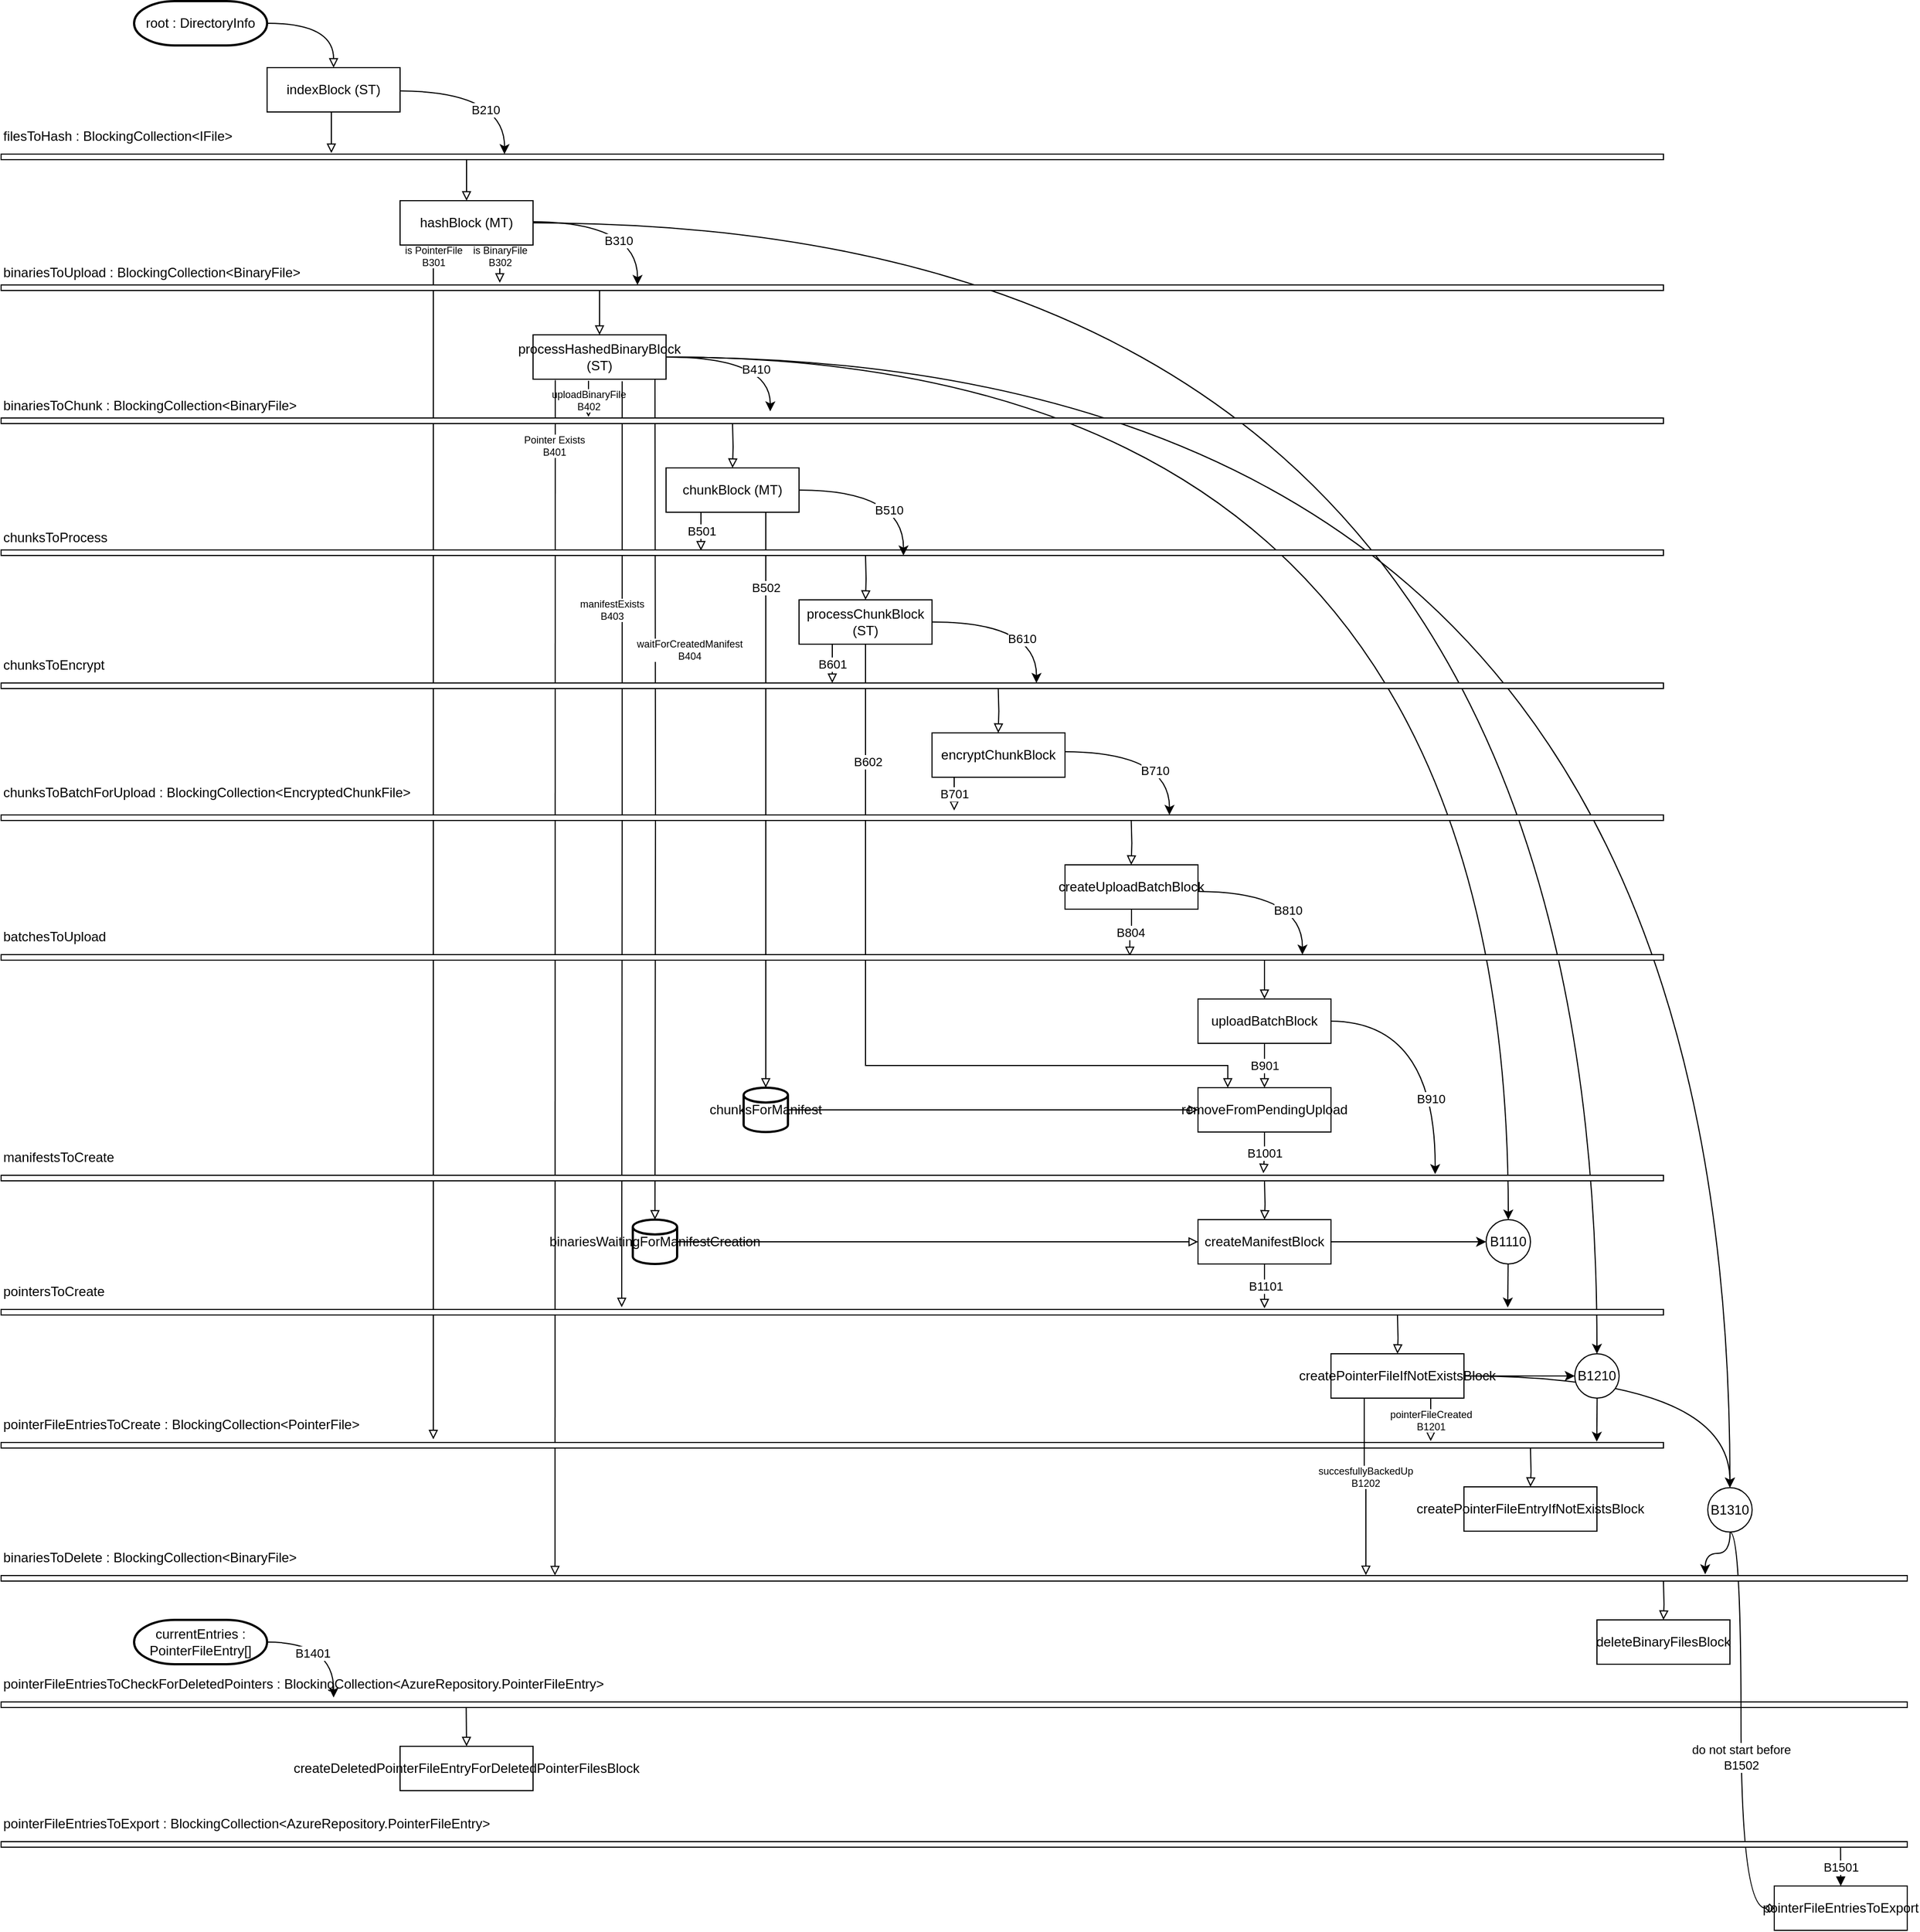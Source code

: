 <mxfile version="14.8.2" type="github" pages="2">
  <diagram id="ynTLqjROGl6LlpKR909r" name="Archive">
    <mxGraphModel dx="1649" dy="1227" grid="1" gridSize="10" guides="1" tooltips="1" connect="1" arrows="1" fold="1" page="1" pageScale="1" pageWidth="827" pageHeight="1169" math="0" shadow="0">
      <root>
        <mxCell id="0" />
        <mxCell id="1" parent="0" />
        <mxCell id="Tzmc1nk9ro6dUsJLs7gR-5" style="edgeStyle=orthogonalEdgeStyle;curved=1;rounded=0;orthogonalLoop=1;jettySize=auto;html=1;endArrow=classic;endFill=1;exitX=0.984;exitY=0.501;exitDx=0;exitDy=0;exitPerimeter=0;" parent="1" source="xrqHWBid432hgyyBCv2M-30" target="Tzmc1nk9ro6dUsJLs7gR-6" edge="1">
          <mxGeometry relative="1" as="geometry">
            <mxPoint x="1560" y="1500.72" as="sourcePoint" />
          </mxGeometry>
        </mxCell>
        <mxCell id="xrqHWBid432hgyyBCv2M-33" style="edgeStyle=orthogonalEdgeStyle;curved=1;rounded=0;orthogonalLoop=1;jettySize=auto;html=1;endArrow=classic;endFill=1;exitX=1;exitY=0.5;exitDx=0;exitDy=0;entryX=0.5;entryY=0;entryDx=0;entryDy=0;" parent="1" source="j0uAW_TOX1rogn1TUl9k-17" target="xrqHWBid432hgyyBCv2M-32" edge="1">
          <mxGeometry relative="1" as="geometry">
            <mxPoint x="730" y="471" as="sourcePoint" />
            <mxPoint x="1560" y="1280" as="targetPoint" />
          </mxGeometry>
        </mxCell>
        <mxCell id="j0uAW_TOX1rogn1TUl9k-6" value="filesToHash : BlockingCollection&amp;lt;IFile&amp;gt;" style="text;whiteSpace=wrap;html=1;" parent="1" vertex="1">
          <mxGeometry x="120" y="248" width="240" height="30" as="geometry" />
        </mxCell>
        <mxCell id="j0uAW_TOX1rogn1TUl9k-14" style="edgeStyle=orthogonalEdgeStyle;rounded=0;orthogonalLoop=1;jettySize=auto;html=1;exitX=0.5;exitY=1;exitDx=0;exitDy=0;endArrow=block;endFill=0;" parent="1" source="j0uAW_TOX1rogn1TUl9k-7" edge="1">
          <mxGeometry relative="1" as="geometry">
            <mxPoint x="418" y="277" as="targetPoint" />
            <mxPoint x="450" y="260" as="sourcePoint" />
          </mxGeometry>
        </mxCell>
        <mxCell id="j0uAW_TOX1rogn1TUl9k-7" value="indexBlock (ST)" style="rounded=0;whiteSpace=wrap;html=1;" parent="1" vertex="1">
          <mxGeometry x="360" y="200" width="120" height="40" as="geometry" />
        </mxCell>
        <mxCell id="j0uAW_TOX1rogn1TUl9k-11" value="" style="edgeStyle=orthogonalEdgeStyle;rounded=0;orthogonalLoop=1;jettySize=auto;html=1;endArrow=block;endFill=0;curved=1;exitX=1;exitY=0.5;exitDx=0;exitDy=0;exitPerimeter=0;" parent="1" source="xrqHWBid432hgyyBCv2M-26" target="j0uAW_TOX1rogn1TUl9k-7" edge="1">
          <mxGeometry relative="1" as="geometry">
            <mxPoint x="430" y="140" as="sourcePoint" />
          </mxGeometry>
        </mxCell>
        <mxCell id="j0uAW_TOX1rogn1TUl9k-13" value="pointerFileEntriesToCreate : BlockingCollection&amp;lt;PointerFile&amp;gt;" style="text;whiteSpace=wrap;html=1;" parent="1" vertex="1">
          <mxGeometry x="120" y="1410" width="330" height="30" as="geometry" />
        </mxCell>
        <mxCell id="j0uAW_TOX1rogn1TUl9k-16" value="binariesToUpload : BlockingCollection&amp;lt;BinaryFile&amp;gt;" style="text;whiteSpace=wrap;html=1;" parent="1" vertex="1">
          <mxGeometry x="120" y="371" width="330" height="30" as="geometry" />
        </mxCell>
        <mxCell id="72bqqWS9BI2ylJYkVRHG-1" value="is PointerFile&lt;br&gt;B301" style="edgeStyle=orthogonalEdgeStyle;rounded=0;orthogonalLoop=1;jettySize=auto;html=1;exitX=0.25;exitY=1;exitDx=0;exitDy=0;endArrow=block;endFill=0;snapToPoint=0;entryX=0.26;entryY=-0.579;entryDx=0;entryDy=0;entryPerimeter=0;fontSize=9;" parent="1" source="j0uAW_TOX1rogn1TUl9k-17" target="72bqqWS9BI2ylJYkVRHG-49" edge="1">
          <mxGeometry x="-0.981" relative="1" as="geometry">
            <mxPoint x="510" y="1430" as="targetPoint" />
            <mxPoint as="offset" />
          </mxGeometry>
        </mxCell>
        <mxCell id="72bqqWS9BI2ylJYkVRHG-2" value="is BinaryFile&lt;br&gt;B302" style="edgeStyle=orthogonalEdgeStyle;rounded=0;orthogonalLoop=1;jettySize=auto;html=1;exitX=0.75;exitY=1;exitDx=0;exitDy=0;endArrow=block;endFill=0;fontSize=9;" parent="1" source="j0uAW_TOX1rogn1TUl9k-17" edge="1">
          <mxGeometry x="-0.412" relative="1" as="geometry">
            <mxPoint x="570" y="394" as="targetPoint" />
            <Array as="points">
              <mxPoint x="570" y="380" />
              <mxPoint x="570" y="380" />
            </Array>
            <mxPoint as="offset" />
          </mxGeometry>
        </mxCell>
        <mxCell id="xrqHWBid432hgyyBCv2M-14" style="edgeStyle=orthogonalEdgeStyle;curved=1;rounded=0;orthogonalLoop=1;jettySize=auto;html=1;entryX=0.5;entryY=0;entryDx=0;entryDy=0;endArrow=classic;endFill=1;exitX=1;exitY=0.5;exitDx=0;exitDy=0;" parent="1" source="72bqqWS9BI2ylJYkVRHG-17" target="xrqHWBid432hgyyBCv2M-11" edge="1">
          <mxGeometry relative="1" as="geometry" />
        </mxCell>
        <mxCell id="j0uAW_TOX1rogn1TUl9k-17" value="hashBlock (MT)" style="rounded=0;whiteSpace=wrap;html=1;" parent="1" vertex="1">
          <mxGeometry x="480" y="320" width="120" height="40" as="geometry" />
        </mxCell>
        <mxCell id="j0uAW_TOX1rogn1TUl9k-19" style="edgeStyle=orthogonalEdgeStyle;rounded=0;orthogonalLoop=1;jettySize=auto;html=1;entryX=0.5;entryY=0;entryDx=0;entryDy=0;exitX=0.28;exitY=0.311;exitDx=0;exitDy=0;exitPerimeter=0;endArrow=block;endFill=0;" parent="1" source="72bqqWS9BI2ylJYkVRHG-50" target="j0uAW_TOX1rogn1TUl9k-17" edge="1">
          <mxGeometry relative="1" as="geometry">
            <mxPoint x="430" y="290" as="targetPoint" />
            <mxPoint x="540" y="280" as="sourcePoint" />
          </mxGeometry>
        </mxCell>
        <mxCell id="72bqqWS9BI2ylJYkVRHG-10" value="binariesToChunk : BlockingCollection&amp;lt;BinaryFile&amp;gt;" style="text;whiteSpace=wrap;html=1;" parent="1" vertex="1">
          <mxGeometry x="120" y="491" width="330" height="30" as="geometry" />
        </mxCell>
        <mxCell id="72bqqWS9BI2ylJYkVRHG-14" value="pointersToCreate" style="text;whiteSpace=wrap;html=1;" parent="1" vertex="1">
          <mxGeometry x="120" y="1290" width="330" height="30" as="geometry" />
        </mxCell>
        <mxCell id="72bqqWS9BI2ylJYkVRHG-19" value="uploadBinaryFile&lt;br style=&quot;font-size: 9px&quot;&gt;B402" style="edgeStyle=orthogonalEdgeStyle;rounded=0;orthogonalLoop=1;jettySize=auto;html=1;endArrow=block;endFill=0;fontSize=9;exitX=0.417;exitY=1.035;exitDx=0;exitDy=0;exitPerimeter=0;" parent="1" source="72bqqWS9BI2ylJYkVRHG-17" edge="1">
          <mxGeometry x="0.08" relative="1" as="geometry">
            <mxPoint x="650" y="515" as="targetPoint" />
            <Array as="points">
              <mxPoint x="650" y="500" />
              <mxPoint x="650" y="500" />
            </Array>
            <mxPoint as="offset" />
          </mxGeometry>
        </mxCell>
        <mxCell id="72bqqWS9BI2ylJYkVRHG-20" style="edgeStyle=orthogonalEdgeStyle;rounded=0;orthogonalLoop=1;jettySize=auto;html=1;endArrow=block;endFill=0;entryX=0.5;entryY=0;entryDx=0;entryDy=0;entryPerimeter=0;" parent="1" target="JRJS1QhtElUK8SZ4vMXs-42" edge="1">
          <mxGeometry relative="1" as="geometry">
            <mxPoint x="659" y="999" as="targetPoint" />
            <mxPoint x="710" y="481" as="sourcePoint" />
          </mxGeometry>
        </mxCell>
        <mxCell id="xrqHWBid432hgyyBCv2M-50" style="rounded=0;orthogonalLoop=1;jettySize=auto;html=1;fontSize=9;endArrow=block;endFill=0;exitX=0.167;exitY=1.021;exitDx=0;exitDy=0;exitPerimeter=0;entryX=0.833;entryY=0.997;entryDx=0;entryDy=0;entryPerimeter=0;" parent="1" source="72bqqWS9BI2ylJYkVRHG-17" target="A28OaCKXXTk701PYd4Ue-10" edge="1">
          <mxGeometry relative="1" as="geometry">
            <mxPoint x="570" y="500" as="sourcePoint" />
            <mxPoint x="620.008" y="561" as="targetPoint" />
          </mxGeometry>
        </mxCell>
        <mxCell id="xrqHWBid432hgyyBCv2M-51" value="Pointer Exists&lt;br&gt;B401" style="edgeLabel;html=1;align=center;verticalAlign=middle;resizable=0;points=[];fontSize=9;" parent="xrqHWBid432hgyyBCv2M-50" vertex="1" connectable="0">
          <mxGeometry x="0.359" y="-1" relative="1" as="geometry">
            <mxPoint y="-674" as="offset" />
          </mxGeometry>
        </mxCell>
        <mxCell id="Tzmc1nk9ro6dUsJLs7gR-8" style="edgeStyle=orthogonalEdgeStyle;rounded=0;orthogonalLoop=1;jettySize=auto;html=1;curved=1;" parent="1" source="72bqqWS9BI2ylJYkVRHG-17" target="Tzmc1nk9ro6dUsJLs7gR-6" edge="1">
          <mxGeometry relative="1" as="geometry" />
        </mxCell>
        <mxCell id="72bqqWS9BI2ylJYkVRHG-17" value="processHashedBinaryBlock (ST)" style="rounded=0;whiteSpace=wrap;html=1;" parent="1" vertex="1">
          <mxGeometry x="600" y="441" width="120" height="40" as="geometry" />
        </mxCell>
        <mxCell id="72bqqWS9BI2ylJYkVRHG-18" style="edgeStyle=orthogonalEdgeStyle;rounded=0;orthogonalLoop=1;jettySize=auto;html=1;entryX=0.5;entryY=0;entryDx=0;entryDy=0;exitX=0.596;exitY=0.64;exitDx=0;exitDy=0;exitPerimeter=0;endArrow=block;endFill=0;" parent="1" source="72bqqWS9BI2ylJYkVRHG-45" target="72bqqWS9BI2ylJYkVRHG-17" edge="1">
          <mxGeometry relative="1" as="geometry">
            <mxPoint x="550" y="411" as="targetPoint" />
            <mxPoint x="660" y="401" as="sourcePoint" />
            <Array as="points">
              <mxPoint x="660" y="399" />
            </Array>
          </mxGeometry>
        </mxCell>
        <mxCell id="72bqqWS9BI2ylJYkVRHG-21" style="edgeStyle=orthogonalEdgeStyle;rounded=0;orthogonalLoop=1;jettySize=auto;html=1;endArrow=block;endFill=0;exitX=0.67;exitY=1.046;exitDx=0;exitDy=0;exitPerimeter=0;" parent="1" source="72bqqWS9BI2ylJYkVRHG-17" edge="1">
          <mxGeometry relative="1" as="geometry">
            <mxPoint x="680" y="1318" as="targetPoint" />
            <mxPoint x="590" y="590" as="sourcePoint" />
          </mxGeometry>
        </mxCell>
        <mxCell id="72bqqWS9BI2ylJYkVRHG-23" value="waitForCreatedManifest&lt;br style=&quot;font-size: 9px&quot;&gt;B404" style="edgeLabel;html=1;align=center;verticalAlign=middle;resizable=0;points=[];fontSize=9;" parent="72bqqWS9BI2ylJYkVRHG-21" vertex="1" connectable="0">
          <mxGeometry x="-0.162" y="1" relative="1" as="geometry">
            <mxPoint x="59" y="-108" as="offset" />
          </mxGeometry>
        </mxCell>
        <mxCell id="xrqHWBid432hgyyBCv2M-27" value="manifestExists&lt;br style=&quot;font-size: 9px;&quot;&gt;B403" style="edgeLabel;html=1;align=center;verticalAlign=middle;resizable=0;points=[];fontSize=9;" parent="72bqqWS9BI2ylJYkVRHG-21" vertex="1" connectable="0">
          <mxGeometry x="-0.774" y="-3" relative="1" as="geometry">
            <mxPoint x="-7" y="111" as="offset" />
          </mxGeometry>
        </mxCell>
        <mxCell id="72bqqWS9BI2ylJYkVRHG-33" value="B501" style="edgeStyle=orthogonalEdgeStyle;rounded=0;orthogonalLoop=1;jettySize=auto;html=1;endArrow=block;endFill=0;exitX=0.25;exitY=1;exitDx=0;exitDy=0;entryX=0.421;entryY=0.1;entryDx=0;entryDy=0;entryPerimeter=0;" parent="1" source="72bqqWS9BI2ylJYkVRHG-25" target="72bqqWS9BI2ylJYkVRHG-43" edge="1">
          <mxGeometry relative="1" as="geometry">
            <mxPoint x="750" y="640" as="targetPoint" />
            <mxPoint x="750" y="610" as="sourcePoint" />
          </mxGeometry>
        </mxCell>
        <mxCell id="72bqqWS9BI2ylJYkVRHG-25" value="chunkBlock (MT)" style="rounded=0;whiteSpace=wrap;html=1;" parent="1" vertex="1">
          <mxGeometry x="720" y="561" width="120" height="40" as="geometry" />
        </mxCell>
        <mxCell id="72bqqWS9BI2ylJYkVRHG-26" style="edgeStyle=orthogonalEdgeStyle;rounded=0;orthogonalLoop=1;jettySize=auto;html=1;entryX=0.5;entryY=0;entryDx=0;entryDy=0;endArrow=block;endFill=0;" parent="1" target="72bqqWS9BI2ylJYkVRHG-25" edge="1">
          <mxGeometry relative="1" as="geometry">
            <mxPoint x="670" y="531" as="targetPoint" />
            <mxPoint x="780" y="521" as="sourcePoint" />
          </mxGeometry>
        </mxCell>
        <mxCell id="72bqqWS9BI2ylJYkVRHG-32" value="chunksToProcess" style="text;whiteSpace=wrap;html=1;" parent="1" vertex="1">
          <mxGeometry x="120" y="610" width="330" height="30" as="geometry" />
        </mxCell>
        <mxCell id="72bqqWS9BI2ylJYkVRHG-68" style="edgeStyle=orthogonalEdgeStyle;rounded=0;orthogonalLoop=1;jettySize=auto;html=1;entryX=0.224;entryY=0;entryDx=0;entryDy=0;endArrow=block;endFill=0;entryPerimeter=0;exitX=0.5;exitY=1;exitDx=0;exitDy=0;" parent="1" source="72bqqWS9BI2ylJYkVRHG-35" target="72bqqWS9BI2ylJYkVRHG-64" edge="1">
          <mxGeometry relative="1" as="geometry">
            <Array as="points">
              <mxPoint x="900" y="1100" />
              <mxPoint x="1227" y="1100" />
            </Array>
          </mxGeometry>
        </mxCell>
        <mxCell id="72bqqWS9BI2ylJYkVRHG-69" value="B602" style="edgeLabel;html=1;align=center;verticalAlign=middle;resizable=0;points=[];" parent="72bqqWS9BI2ylJYkVRHG-68" vertex="1" connectable="0">
          <mxGeometry x="-0.71" y="2" relative="1" as="geometry">
            <mxPoint as="offset" />
          </mxGeometry>
        </mxCell>
        <mxCell id="72bqqWS9BI2ylJYkVRHG-35" value="processChunkBlock (ST)" style="rounded=0;whiteSpace=wrap;html=1;" parent="1" vertex="1">
          <mxGeometry x="840" y="680" width="120" height="40" as="geometry" />
        </mxCell>
        <mxCell id="72bqqWS9BI2ylJYkVRHG-36" style="edgeStyle=orthogonalEdgeStyle;rounded=0;orthogonalLoop=1;jettySize=auto;html=1;entryX=0.5;entryY=0;entryDx=0;entryDy=0;endArrow=block;endFill=0;" parent="1" target="72bqqWS9BI2ylJYkVRHG-35" edge="1">
          <mxGeometry relative="1" as="geometry">
            <mxPoint x="790" y="650" as="targetPoint" />
            <mxPoint x="900" y="640" as="sourcePoint" />
          </mxGeometry>
        </mxCell>
        <mxCell id="72bqqWS9BI2ylJYkVRHG-39" style="edgeStyle=orthogonalEdgeStyle;rounded=0;orthogonalLoop=1;jettySize=auto;html=1;endArrow=block;endFill=0;entryX=0.5;entryY=0;entryDx=0;entryDy=0;entryPerimeter=0;exitX=0.75;exitY=1;exitDx=0;exitDy=0;" parent="1" source="72bqqWS9BI2ylJYkVRHG-25" target="JRJS1QhtElUK8SZ4vMXs-39" edge="1">
          <mxGeometry relative="1" as="geometry">
            <mxPoint x="798" y="1335" as="targetPoint" />
            <mxPoint x="750" y="710" as="sourcePoint" />
          </mxGeometry>
        </mxCell>
        <mxCell id="72bqqWS9BI2ylJYkVRHG-55" value="B502" style="edgeLabel;html=1;align=center;verticalAlign=middle;resizable=0;points=[];" parent="72bqqWS9BI2ylJYkVRHG-39" vertex="1" connectable="0">
          <mxGeometry x="-0.739" relative="1" as="geometry">
            <mxPoint as="offset" />
          </mxGeometry>
        </mxCell>
        <mxCell id="72bqqWS9BI2ylJYkVRHG-41" value="" style="rounded=0;whiteSpace=wrap;html=1;align=center;" parent="1" vertex="1">
          <mxGeometry x="120" y="1320" width="1500" height="5" as="geometry" />
        </mxCell>
        <mxCell id="72bqqWS9BI2ylJYkVRHG-43" value="" style="rounded=0;whiteSpace=wrap;html=1;align=center;" parent="1" vertex="1">
          <mxGeometry x="120" y="635" width="1500" height="5" as="geometry" />
        </mxCell>
        <mxCell id="72bqqWS9BI2ylJYkVRHG-44" value="" style="rounded=0;whiteSpace=wrap;html=1;align=center;" parent="1" vertex="1">
          <mxGeometry x="120" y="516" width="1500" height="5" as="geometry" />
        </mxCell>
        <mxCell id="72bqqWS9BI2ylJYkVRHG-45" value="" style="rounded=0;whiteSpace=wrap;html=1;align=center;" parent="1" vertex="1">
          <mxGeometry x="120" y="396" width="1500" height="5" as="geometry" />
        </mxCell>
        <mxCell id="72bqqWS9BI2ylJYkVRHG-49" value="" style="rounded=0;whiteSpace=wrap;html=1;align=center;" parent="1" vertex="1">
          <mxGeometry x="120" y="1440" width="1500" height="5" as="geometry" />
        </mxCell>
        <mxCell id="72bqqWS9BI2ylJYkVRHG-50" value="" style="rounded=0;whiteSpace=wrap;html=1;align=center;" parent="1" vertex="1">
          <mxGeometry x="120" y="278" width="1500" height="5" as="geometry" />
        </mxCell>
        <mxCell id="72bqqWS9BI2ylJYkVRHG-51" value="chunksToEncrypt" style="text;whiteSpace=wrap;html=1;" parent="1" vertex="1">
          <mxGeometry x="120" y="725" width="330" height="30" as="geometry" />
        </mxCell>
        <mxCell id="72bqqWS9BI2ylJYkVRHG-52" value="" style="rounded=0;whiteSpace=wrap;html=1;align=center;" parent="1" vertex="1">
          <mxGeometry x="120" y="755" width="1500" height="5" as="geometry" />
        </mxCell>
        <mxCell id="72bqqWS9BI2ylJYkVRHG-53" value="chunksToBatchForUpload : BlockingCollection&amp;lt;EncryptedChunkFile&amp;gt;" style="text;whiteSpace=wrap;html=1;" parent="1" vertex="1">
          <mxGeometry x="120" y="840" width="410" height="30" as="geometry" />
        </mxCell>
        <mxCell id="72bqqWS9BI2ylJYkVRHG-54" value="" style="rounded=0;whiteSpace=wrap;html=1;align=center;" parent="1" vertex="1">
          <mxGeometry x="120" y="874" width="1500" height="5" as="geometry" />
        </mxCell>
        <mxCell id="72bqqWS9BI2ylJYkVRHG-56" value="B601" style="edgeStyle=orthogonalEdgeStyle;rounded=0;orthogonalLoop=1;jettySize=auto;html=1;entryX=0.5;entryY=0;entryDx=0;entryDy=0;exitX=0.25;exitY=1;exitDx=0;exitDy=0;endArrow=block;endFill=0;" parent="1" source="72bqqWS9BI2ylJYkVRHG-35" target="72bqqWS9BI2ylJYkVRHG-52" edge="1">
          <mxGeometry relative="1" as="geometry">
            <mxPoint x="910" y="690" as="targetPoint" />
            <mxPoint x="860" y="740" as="sourcePoint" />
          </mxGeometry>
        </mxCell>
        <mxCell id="72bqqWS9BI2ylJYkVRHG-57" value="encryptChunkBlock" style="rounded=0;whiteSpace=wrap;html=1;" parent="1" vertex="1">
          <mxGeometry x="960" y="800" width="120" height="40" as="geometry" />
        </mxCell>
        <mxCell id="72bqqWS9BI2ylJYkVRHG-58" style="edgeStyle=orthogonalEdgeStyle;rounded=0;orthogonalLoop=1;jettySize=auto;html=1;entryX=0.5;entryY=0;entryDx=0;entryDy=0;endArrow=block;endFill=0;" parent="1" edge="1">
          <mxGeometry relative="1" as="geometry">
            <mxPoint x="1019.76" y="800" as="targetPoint" />
            <mxPoint x="1019.76" y="760" as="sourcePoint" />
          </mxGeometry>
        </mxCell>
        <mxCell id="72bqqWS9BI2ylJYkVRHG-59" value="B701" style="edgeStyle=orthogonalEdgeStyle;rounded=0;orthogonalLoop=1;jettySize=auto;html=1;endArrow=block;endFill=0;" parent="1" edge="1">
          <mxGeometry relative="1" as="geometry">
            <mxPoint x="980" y="870" as="targetPoint" />
            <mxPoint x="980" y="840" as="sourcePoint" />
          </mxGeometry>
        </mxCell>
        <mxCell id="JRJS1QhtElUK8SZ4vMXs-33" value="B804" style="edgeStyle=orthogonalEdgeStyle;rounded=0;orthogonalLoop=1;jettySize=auto;html=1;endArrow=block;endFill=0;entryX=0.679;entryY=0.262;entryDx=0;entryDy=0;entryPerimeter=0;" parent="1" source="72bqqWS9BI2ylJYkVRHG-61" target="JRJS1QhtElUK8SZ4vMXs-31" edge="1">
          <mxGeometry relative="1" as="geometry">
            <Array as="points">
              <mxPoint x="1140" y="980" />
              <mxPoint x="1139" y="980" />
            </Array>
          </mxGeometry>
        </mxCell>
        <mxCell id="72bqqWS9BI2ylJYkVRHG-61" value="createUploadBatchBlock" style="rounded=0;whiteSpace=wrap;html=1;" parent="1" vertex="1">
          <mxGeometry x="1080" y="919" width="120" height="40" as="geometry" />
        </mxCell>
        <mxCell id="72bqqWS9BI2ylJYkVRHG-62" style="edgeStyle=orthogonalEdgeStyle;rounded=0;orthogonalLoop=1;jettySize=auto;html=1;entryX=0.5;entryY=0;entryDx=0;entryDy=0;endArrow=block;endFill=0;" parent="1" edge="1">
          <mxGeometry relative="1" as="geometry">
            <mxPoint x="1139.76" y="919" as="targetPoint" />
            <mxPoint x="1139.76" y="879" as="sourcePoint" />
          </mxGeometry>
        </mxCell>
        <mxCell id="JRJS1QhtElUK8SZ4vMXs-41" value="B1001" style="edgeStyle=orthogonalEdgeStyle;rounded=0;orthogonalLoop=1;jettySize=auto;html=1;endArrow=block;endFill=0;entryX=0.746;entryY=-0.367;entryDx=0;entryDy=0;entryPerimeter=0;" parent="1" source="72bqqWS9BI2ylJYkVRHG-64" edge="1">
          <mxGeometry relative="1" as="geometry">
            <mxPoint x="1259" y="1197.165" as="targetPoint" />
          </mxGeometry>
        </mxCell>
        <mxCell id="72bqqWS9BI2ylJYkVRHG-64" value="removeFromPendingUpload" style="rounded=0;whiteSpace=wrap;html=1;" parent="1" vertex="1">
          <mxGeometry x="1200" y="1120" width="120" height="40" as="geometry" />
        </mxCell>
        <mxCell id="JRJS1QhtElUK8SZ4vMXs-3" value="manifestsToCreate" style="text;whiteSpace=wrap;html=1;" parent="1" vertex="1">
          <mxGeometry x="120" y="1169" width="330" height="30" as="geometry" />
        </mxCell>
        <mxCell id="JRJS1QhtElUK8SZ4vMXs-4" value="" style="rounded=0;whiteSpace=wrap;html=1;align=center;" parent="1" vertex="1">
          <mxGeometry x="120" y="1199" width="1500" height="5" as="geometry" />
        </mxCell>
        <mxCell id="JRJS1QhtElUK8SZ4vMXs-14" style="edgeStyle=orthogonalEdgeStyle;curved=1;rounded=0;orthogonalLoop=1;jettySize=auto;html=1;endArrow=classic;endFill=1;exitX=1;exitY=0.5;exitDx=0;exitDy=0;" parent="1" source="72bqqWS9BI2ylJYkVRHG-17" edge="1">
          <mxGeometry relative="1" as="geometry">
            <mxPoint x="720" y="464" as="sourcePoint" />
            <mxPoint x="814" y="510" as="targetPoint" />
          </mxGeometry>
        </mxCell>
        <mxCell id="JRJS1QhtElUK8SZ4vMXs-17" value="B410" style="edgeLabel;html=1;align=center;verticalAlign=middle;resizable=0;points=[];" parent="JRJS1QhtElUK8SZ4vMXs-14" vertex="1" connectable="0">
          <mxGeometry x="0.497" y="-16" relative="1" as="geometry">
            <mxPoint x="2" y="-2" as="offset" />
          </mxGeometry>
        </mxCell>
        <mxCell id="JRJS1QhtElUK8SZ4vMXs-26" value="B510" style="edgeStyle=orthogonalEdgeStyle;curved=1;rounded=0;orthogonalLoop=1;jettySize=auto;html=1;entryX=0.631;entryY=0.2;entryDx=0;entryDy=0;entryPerimeter=0;endArrow=classic;endFill=1;exitX=1;exitY=0.5;exitDx=0;exitDy=0;" parent="1" source="72bqqWS9BI2ylJYkVRHG-25" edge="1">
          <mxGeometry x="0.471" y="-14" relative="1" as="geometry">
            <mxPoint x="840" y="583" as="sourcePoint" />
            <mxPoint x="934.21" y="640" as="targetPoint" />
            <mxPoint as="offset" />
          </mxGeometry>
        </mxCell>
        <mxCell id="JRJS1QhtElUK8SZ4vMXs-28" value="B610" style="edgeStyle=orthogonalEdgeStyle;curved=1;rounded=0;orthogonalLoop=1;jettySize=auto;html=1;entryX=0.631;entryY=0.2;entryDx=0;entryDy=0;entryPerimeter=0;endArrow=classic;endFill=1;exitX=1;exitY=0.5;exitDx=0;exitDy=0;" parent="1" source="72bqqWS9BI2ylJYkVRHG-35" edge="1">
          <mxGeometry x="0.471" y="-14" relative="1" as="geometry">
            <mxPoint x="960" y="698" as="sourcePoint" />
            <mxPoint x="1054.21" y="755" as="targetPoint" />
            <mxPoint as="offset" />
          </mxGeometry>
        </mxCell>
        <mxCell id="JRJS1QhtElUK8SZ4vMXs-29" value="B710" style="edgeStyle=orthogonalEdgeStyle;curved=1;rounded=0;orthogonalLoop=1;jettySize=auto;html=1;entryX=0.631;entryY=0.2;entryDx=0;entryDy=0;entryPerimeter=0;endArrow=classic;endFill=1;exitX=1;exitY=0.5;exitDx=0;exitDy=0;" parent="1" edge="1">
          <mxGeometry x="0.471" y="-14" relative="1" as="geometry">
            <mxPoint x="1080" y="817" as="sourcePoint" />
            <mxPoint x="1174.21" y="874" as="targetPoint" />
            <mxPoint as="offset" />
          </mxGeometry>
        </mxCell>
        <mxCell id="JRJS1QhtElUK8SZ4vMXs-30" value="batchesToUpload" style="text;whiteSpace=wrap;html=1;" parent="1" vertex="1">
          <mxGeometry x="120" y="970" width="330" height="30" as="geometry" />
        </mxCell>
        <mxCell id="JRJS1QhtElUK8SZ4vMXs-31" value="" style="rounded=0;whiteSpace=wrap;html=1;align=center;" parent="1" vertex="1">
          <mxGeometry x="120" y="1000" width="1500" height="5" as="geometry" />
        </mxCell>
        <mxCell id="JRJS1QhtElUK8SZ4vMXs-34" value="B810" style="edgeStyle=orthogonalEdgeStyle;curved=1;rounded=0;orthogonalLoop=1;jettySize=auto;html=1;entryX=0.631;entryY=0.2;entryDx=0;entryDy=0;entryPerimeter=0;endArrow=classic;endFill=1;exitX=1;exitY=0.5;exitDx=0;exitDy=0;" parent="1" edge="1">
          <mxGeometry x="0.471" y="-14" relative="1" as="geometry">
            <mxPoint x="1200.0" y="943" as="sourcePoint" />
            <mxPoint x="1294.21" y="1000" as="targetPoint" />
            <mxPoint as="offset" />
          </mxGeometry>
        </mxCell>
        <mxCell id="JRJS1QhtElUK8SZ4vMXs-35" style="edgeStyle=orthogonalEdgeStyle;rounded=0;orthogonalLoop=1;jettySize=auto;html=1;endArrow=block;endFill=0;exitX=0.76;exitY=1.007;exitDx=0;exitDy=0;exitPerimeter=0;" parent="1" source="JRJS1QhtElUK8SZ4vMXs-31" target="JRJS1QhtElUK8SZ4vMXs-36" edge="1">
          <mxGeometry relative="1" as="geometry">
            <mxPoint x="1240.0" y="1045" as="targetPoint" />
            <mxPoint x="1240.0" y="1005" as="sourcePoint" />
          </mxGeometry>
        </mxCell>
        <mxCell id="JRJS1QhtElUK8SZ4vMXs-38" value="B901" style="edgeStyle=orthogonalEdgeStyle;rounded=0;orthogonalLoop=1;jettySize=auto;html=1;endArrow=block;endFill=0;" parent="1" source="JRJS1QhtElUK8SZ4vMXs-36" target="72bqqWS9BI2ylJYkVRHG-64" edge="1">
          <mxGeometry relative="1" as="geometry" />
        </mxCell>
        <mxCell id="JRJS1QhtElUK8SZ4vMXs-36" value="uploadBatchBlock" style="rounded=0;whiteSpace=wrap;html=1;" parent="1" vertex="1">
          <mxGeometry x="1200" y="1040" width="120" height="40" as="geometry" />
        </mxCell>
        <mxCell id="JRJS1QhtElUK8SZ4vMXs-40" style="edgeStyle=orthogonalEdgeStyle;rounded=0;orthogonalLoop=1;jettySize=auto;html=1;entryX=0;entryY=0.5;entryDx=0;entryDy=0;endArrow=block;endFill=0;" parent="1" source="JRJS1QhtElUK8SZ4vMXs-39" target="72bqqWS9BI2ylJYkVRHG-64" edge="1">
          <mxGeometry relative="1" as="geometry" />
        </mxCell>
        <mxCell id="JRJS1QhtElUK8SZ4vMXs-39" value="&lt;span style=&quot;text-align: left&quot;&gt;chunksForManifest&lt;/span&gt;" style="strokeWidth=2;html=1;shape=mxgraph.flowchart.database;whiteSpace=wrap;align=center;" parent="1" vertex="1">
          <mxGeometry x="790" y="1120" width="40" height="40" as="geometry" />
        </mxCell>
        <mxCell id="xrqHWBid432hgyyBCv2M-10" style="edgeStyle=orthogonalEdgeStyle;rounded=0;orthogonalLoop=1;jettySize=auto;html=1;entryX=0;entryY=0.5;entryDx=0;entryDy=0;endArrow=block;endFill=0;" parent="1" source="JRJS1QhtElUK8SZ4vMXs-42" target="xrqHWBid432hgyyBCv2M-9" edge="1">
          <mxGeometry relative="1" as="geometry" />
        </mxCell>
        <mxCell id="JRJS1QhtElUK8SZ4vMXs-42" value="binariesWaitingForManifestCreation" style="strokeWidth=2;html=1;shape=mxgraph.flowchart.database;whiteSpace=wrap;align=center;aspect=fixed;" parent="1" vertex="1">
          <mxGeometry x="690" y="1239" width="40" height="40" as="geometry" />
        </mxCell>
        <mxCell id="xrqHWBid432hgyyBCv2M-4" value="B910" style="edgeStyle=orthogonalEdgeStyle;rounded=0;orthogonalLoop=1;jettySize=auto;html=1;endArrow=classic;endFill=1;exitX=1;exitY=0.5;exitDx=0;exitDy=0;curved=1;" parent="1" edge="1">
          <mxGeometry x="0.414" y="-4" relative="1" as="geometry">
            <mxPoint x="1320" y="1060" as="sourcePoint" />
            <mxPoint x="1414" y="1198" as="targetPoint" />
            <mxPoint as="offset" />
          </mxGeometry>
        </mxCell>
        <mxCell id="xrqHWBid432hgyyBCv2M-13" style="edgeStyle=orthogonalEdgeStyle;curved=1;rounded=0;orthogonalLoop=1;jettySize=auto;html=1;endArrow=classic;endFill=1;exitX=1;exitY=0.5;exitDx=0;exitDy=0;" parent="1" source="xrqHWBid432hgyyBCv2M-9" target="xrqHWBid432hgyyBCv2M-11" edge="1">
          <mxGeometry relative="1" as="geometry" />
        </mxCell>
        <mxCell id="xrqHWBid432hgyyBCv2M-7" style="edgeStyle=orthogonalEdgeStyle;rounded=0;orthogonalLoop=1;jettySize=auto;html=1;endArrow=block;endFill=0;" parent="1" target="xrqHWBid432hgyyBCv2M-9" edge="1">
          <mxGeometry relative="1" as="geometry">
            <mxPoint x="1260.0" y="1244" as="targetPoint" />
            <mxPoint x="1260" y="1204" as="sourcePoint" />
          </mxGeometry>
        </mxCell>
        <mxCell id="xrqHWBid432hgyyBCv2M-8" value="B1101" style="edgeStyle=orthogonalEdgeStyle;rounded=0;orthogonalLoop=1;jettySize=auto;html=1;endArrow=block;endFill=0;" parent="1" source="xrqHWBid432hgyyBCv2M-9" edge="1">
          <mxGeometry relative="1" as="geometry">
            <mxPoint x="1260" y="1319" as="targetPoint" />
          </mxGeometry>
        </mxCell>
        <mxCell id="xrqHWBid432hgyyBCv2M-9" value="createManifestBlock" style="rounded=0;whiteSpace=wrap;html=1;" parent="1" vertex="1">
          <mxGeometry x="1200" y="1239" width="120" height="40" as="geometry" />
        </mxCell>
        <mxCell id="xrqHWBid432hgyyBCv2M-16" style="rounded=0;orthogonalLoop=1;jettySize=auto;html=1;entryX=0.893;entryY=-0.344;entryDx=0;entryDy=0;entryPerimeter=0;endArrow=classic;endFill=1;" parent="1" source="xrqHWBid432hgyyBCv2M-11" edge="1">
          <mxGeometry relative="1" as="geometry">
            <mxPoint x="1479.5" y="1318.28" as="targetPoint" />
          </mxGeometry>
        </mxCell>
        <mxCell id="xrqHWBid432hgyyBCv2M-11" value="B1110" style="ellipse;whiteSpace=wrap;html=1;aspect=fixed;comic=0;" parent="1" vertex="1">
          <mxGeometry x="1460" y="1239" width="40" height="40" as="geometry" />
        </mxCell>
        <mxCell id="xrqHWBid432hgyyBCv2M-22" style="edgeStyle=orthogonalEdgeStyle;curved=1;rounded=0;orthogonalLoop=1;jettySize=auto;html=1;entryX=0.631;entryY=0.2;entryDx=0;entryDy=0;entryPerimeter=0;endArrow=classic;endFill=1;exitX=1;exitY=0.5;exitDx=0;exitDy=0;" parent="1" edge="1">
          <mxGeometry relative="1" as="geometry">
            <mxPoint x="480" y="221" as="sourcePoint" />
            <mxPoint x="574.21" y="278" as="targetPoint" />
          </mxGeometry>
        </mxCell>
        <mxCell id="xrqHWBid432hgyyBCv2M-23" value="B210" style="edgeLabel;html=1;align=center;verticalAlign=middle;resizable=0;points=[];" parent="xrqHWBid432hgyyBCv2M-22" vertex="1" connectable="0">
          <mxGeometry x="0.018" y="-16" relative="1" as="geometry">
            <mxPoint as="offset" />
          </mxGeometry>
        </mxCell>
        <mxCell id="xrqHWBid432hgyyBCv2M-26" value="&lt;span&gt;root : DirectoryInfo&lt;/span&gt;" style="strokeWidth=2;html=1;shape=mxgraph.flowchart.terminator;whiteSpace=wrap;comic=0;" parent="1" vertex="1">
          <mxGeometry x="240" y="140" width="120" height="40" as="geometry" />
        </mxCell>
        <mxCell id="xrqHWBid432hgyyBCv2M-28" style="edgeStyle=orthogonalEdgeStyle;rounded=0;orthogonalLoop=1;jettySize=auto;html=1;endArrow=block;endFill=0;" parent="1" target="xrqHWBid432hgyyBCv2M-30" edge="1">
          <mxGeometry relative="1" as="geometry">
            <mxPoint x="1380.0" y="1365" as="targetPoint" />
            <mxPoint x="1380" y="1325" as="sourcePoint" />
          </mxGeometry>
        </mxCell>
        <mxCell id="xrqHWBid432hgyyBCv2M-29" value="pointerFileCreated&lt;br style=&quot;font-size: 9px;&quot;&gt;B1201" style="edgeStyle=orthogonalEdgeStyle;rounded=0;orthogonalLoop=1;jettySize=auto;html=1;endArrow=block;endFill=0;exitX=0.75;exitY=1;exitDx=0;exitDy=0;entryX=0.86;entryY=-0.256;entryDx=0;entryDy=0;entryPerimeter=0;fontSize=9;" parent="1" source="xrqHWBid432hgyyBCv2M-30" target="72bqqWS9BI2ylJYkVRHG-49" edge="1">
          <mxGeometry relative="1" as="geometry">
            <mxPoint x="1250" y="1420" as="targetPoint" />
          </mxGeometry>
        </mxCell>
        <mxCell id="A28OaCKXXTk701PYd4Ue-12" style="edgeStyle=orthogonalEdgeStyle;rounded=0;orthogonalLoop=1;jettySize=auto;html=1;entryX=0.716;entryY=-0.08;entryDx=0;entryDy=0;entryPerimeter=0;exitX=0.25;exitY=1;exitDx=0;exitDy=0;endArrow=block;endFill=0;" parent="1" source="xrqHWBid432hgyyBCv2M-30" target="A28OaCKXXTk701PYd4Ue-11" edge="1">
          <mxGeometry relative="1" as="geometry">
            <mxPoint x="1210" y="1510" as="targetPoint" />
            <mxPoint x="1260" y="1450" as="sourcePoint" />
          </mxGeometry>
        </mxCell>
        <mxCell id="A28OaCKXXTk701PYd4Ue-13" value="succesfullyBackedUp&lt;br style=&quot;font-size: 9px;&quot;&gt;B1202" style="edgeLabel;html=1;align=center;verticalAlign=middle;resizable=0;points=[];fontSize=9;" parent="A28OaCKXXTk701PYd4Ue-12" vertex="1" connectable="0">
          <mxGeometry x="0.133" y="-1" relative="1" as="geometry">
            <mxPoint y="-19" as="offset" />
          </mxGeometry>
        </mxCell>
        <mxCell id="xrqHWBid432hgyyBCv2M-30" value="createPointerFileIfNotExistsBlock" style="rounded=0;whiteSpace=wrap;html=1;" parent="1" vertex="1">
          <mxGeometry x="1320" y="1360" width="120" height="40" as="geometry" />
        </mxCell>
        <mxCell id="xrqHWBid432hgyyBCv2M-31" style="edgeStyle=orthogonalEdgeStyle;curved=1;rounded=0;orthogonalLoop=1;jettySize=auto;html=1;endArrow=classic;endFill=1;exitX=1;exitY=0.5;exitDx=0;exitDy=0;" parent="1" source="xrqHWBid432hgyyBCv2M-30" target="xrqHWBid432hgyyBCv2M-32" edge="1">
          <mxGeometry relative="1" as="geometry">
            <mxPoint x="1470" y="1430" as="sourcePoint" />
          </mxGeometry>
        </mxCell>
        <mxCell id="xrqHWBid432hgyyBCv2M-32" value="B1210" style="ellipse;whiteSpace=wrap;html=1;aspect=fixed;comic=0;" parent="1" vertex="1">
          <mxGeometry x="1540" y="1360" width="40" height="40" as="geometry" />
        </mxCell>
        <mxCell id="xrqHWBid432hgyyBCv2M-35" style="rounded=0;orthogonalLoop=1;jettySize=auto;html=1;entryX=0.893;entryY=-0.344;entryDx=0;entryDy=0;entryPerimeter=0;endArrow=classic;endFill=1;" parent="1" edge="1">
          <mxGeometry relative="1" as="geometry">
            <mxPoint x="1560.173" y="1399.999" as="sourcePoint" />
            <mxPoint x="1559.83" y="1439.28" as="targetPoint" />
          </mxGeometry>
        </mxCell>
        <mxCell id="xrqHWBid432hgyyBCv2M-36" value="pointerFileEntriesToCheckForDeletedPointers : BlockingCollection&amp;lt;AzureRepository.PointerFileEntry&amp;gt;" style="text;whiteSpace=wrap;html=1;" parent="1" vertex="1">
          <mxGeometry x="120" y="1644" width="600" height="30" as="geometry" />
        </mxCell>
        <mxCell id="xrqHWBid432hgyyBCv2M-37" value="" style="rounded=0;whiteSpace=wrap;html=1;align=center;" parent="1" vertex="1">
          <mxGeometry x="120" y="1674" width="1720" height="5" as="geometry" />
        </mxCell>
        <mxCell id="xrqHWBid432hgyyBCv2M-38" value="&lt;span&gt;currentEntries : PointerFileEntry[]&lt;/span&gt;" style="strokeWidth=2;html=1;shape=mxgraph.flowchart.terminator;whiteSpace=wrap;comic=0;" parent="1" vertex="1">
          <mxGeometry x="240" y="1600" width="120" height="40" as="geometry" />
        </mxCell>
        <mxCell id="xrqHWBid432hgyyBCv2M-39" value="createDeletedPointerFileEntryForDeletedPointerFilesBlock" style="rounded=0;whiteSpace=wrap;html=1;" parent="1" vertex="1">
          <mxGeometry x="480" y="1714" width="120" height="40" as="geometry" />
        </mxCell>
        <mxCell id="xrqHWBid432hgyyBCv2M-42" value="" style="edgeStyle=orthogonalEdgeStyle;rounded=0;orthogonalLoop=1;jettySize=auto;html=1;endArrow=classic;endFill=1;curved=1;" parent="1" source="xrqHWBid432hgyyBCv2M-38" edge="1">
          <mxGeometry relative="1" as="geometry">
            <mxPoint x="360" y="1614" as="sourcePoint" />
            <mxPoint x="420" y="1670" as="targetPoint" />
          </mxGeometry>
        </mxCell>
        <mxCell id="xrqHWBid432hgyyBCv2M-43" value="B1401" style="edgeLabel;html=1;align=center;verticalAlign=middle;resizable=0;points=[];" parent="xrqHWBid432hgyyBCv2M-42" vertex="1" connectable="0">
          <mxGeometry x="0.323" y="-13" relative="1" as="geometry">
            <mxPoint x="-7" y="-3" as="offset" />
          </mxGeometry>
        </mxCell>
        <mxCell id="xrqHWBid432hgyyBCv2M-44" style="edgeStyle=orthogonalEdgeStyle;rounded=0;orthogonalLoop=1;jettySize=auto;html=1;endArrow=block;endFill=0;entryX=0.5;entryY=0;entryDx=0;entryDy=0;exitX=0.244;exitY=1.086;exitDx=0;exitDy=0;exitPerimeter=0;" parent="1" source="xrqHWBid432hgyyBCv2M-37" target="xrqHWBid432hgyyBCv2M-39" edge="1">
          <mxGeometry relative="1" as="geometry">
            <mxPoint x="1370.029" y="1484" as="targetPoint" />
            <mxPoint x="510" y="1690" as="sourcePoint" />
          </mxGeometry>
        </mxCell>
        <mxCell id="xrqHWBid432hgyyBCv2M-54" style="edgeStyle=orthogonalEdgeStyle;curved=1;rounded=0;orthogonalLoop=1;jettySize=auto;html=1;entryX=0.631;entryY=0.2;entryDx=0;entryDy=0;entryPerimeter=0;endArrow=classic;endFill=1;exitX=1;exitY=0.5;exitDx=0;exitDy=0;" parent="1" edge="1">
          <mxGeometry relative="1" as="geometry">
            <mxPoint x="600" y="339" as="sourcePoint" />
            <mxPoint x="694.21" y="396" as="targetPoint" />
          </mxGeometry>
        </mxCell>
        <mxCell id="xrqHWBid432hgyyBCv2M-55" value="B310" style="edgeLabel;html=1;align=center;verticalAlign=middle;resizable=0;points=[];" parent="xrqHWBid432hgyyBCv2M-54" vertex="1" connectable="0">
          <mxGeometry x="0.018" y="-16" relative="1" as="geometry">
            <mxPoint as="offset" />
          </mxGeometry>
        </mxCell>
        <mxCell id="A28OaCKXXTk701PYd4Ue-7" style="edgeStyle=orthogonalEdgeStyle;rounded=0;orthogonalLoop=1;jettySize=auto;html=1;endArrow=block;endFill=0;" parent="1" target="A28OaCKXXTk701PYd4Ue-9" edge="1">
          <mxGeometry relative="1" as="geometry">
            <mxPoint x="1500.0" y="1485" as="targetPoint" />
            <mxPoint x="1500" y="1445" as="sourcePoint" />
          </mxGeometry>
        </mxCell>
        <mxCell id="Tzmc1nk9ro6dUsJLs7gR-12" style="edgeStyle=orthogonalEdgeStyle;rounded=0;orthogonalLoop=1;jettySize=auto;html=1;entryX=0;entryY=0.5;entryDx=0;entryDy=0;endArrow=diamond;endFill=0;exitX=0.5;exitY=1;exitDx=0;exitDy=0;curved=1;" parent="1" source="Tzmc1nk9ro6dUsJLs7gR-6" target="Tzmc1nk9ro6dUsJLs7gR-14" edge="1">
          <mxGeometry relative="1" as="geometry">
            <Array as="points">
              <mxPoint x="1690" y="1521" />
              <mxPoint x="1690" y="1860" />
            </Array>
          </mxGeometry>
        </mxCell>
        <mxCell id="Tzmc1nk9ro6dUsJLs7gR-13" value="do not start before&lt;br&gt;B1502" style="edgeLabel;html=1;align=center;verticalAlign=middle;resizable=0;points=[];" parent="Tzmc1nk9ro6dUsJLs7gR-12" vertex="1" connectable="0">
          <mxGeometry x="-0.787" y="1" relative="1" as="geometry">
            <mxPoint x="-1" y="173" as="offset" />
          </mxGeometry>
        </mxCell>
        <mxCell id="A28OaCKXXTk701PYd4Ue-9" value="createPointerFileEntryIfNotExistsBlock" style="rounded=0;whiteSpace=wrap;html=1;" parent="1" vertex="1">
          <mxGeometry x="1440" y="1480" width="120" height="40" as="geometry" />
        </mxCell>
        <mxCell id="A28OaCKXXTk701PYd4Ue-10" value="binariesToDelete : BlockingCollection&amp;lt;BinaryFile&amp;gt;" style="text;whiteSpace=wrap;html=1;" parent="1" vertex="1">
          <mxGeometry x="120" y="1530" width="600" height="30" as="geometry" />
        </mxCell>
        <mxCell id="A28OaCKXXTk701PYd4Ue-11" value="" style="rounded=0;whiteSpace=wrap;html=1;align=center;" parent="1" vertex="1">
          <mxGeometry x="120" y="1560" width="1720" height="5" as="geometry" />
        </mxCell>
        <mxCell id="A28OaCKXXTk701PYd4Ue-14" style="edgeStyle=orthogonalEdgeStyle;rounded=0;orthogonalLoop=1;jettySize=auto;html=1;endArrow=block;endFill=0;" parent="1" target="A28OaCKXXTk701PYd4Ue-15" edge="1">
          <mxGeometry relative="1" as="geometry">
            <mxPoint x="1620.0" y="1605" as="targetPoint" />
            <mxPoint x="1620" y="1565" as="sourcePoint" />
          </mxGeometry>
        </mxCell>
        <mxCell id="A28OaCKXXTk701PYd4Ue-15" value="deleteBinaryFilesBlock" style="rounded=0;whiteSpace=wrap;html=1;" parent="1" vertex="1">
          <mxGeometry x="1560" y="1600" width="120" height="40" as="geometry" />
        </mxCell>
        <mxCell id="Tzmc1nk9ro6dUsJLs7gR-6" value="B1310" style="ellipse;whiteSpace=wrap;html=1;aspect=fixed;comic=0;" parent="1" vertex="1">
          <mxGeometry x="1660" y="1480.72" width="40" height="40" as="geometry" />
        </mxCell>
        <mxCell id="Tzmc1nk9ro6dUsJLs7gR-7" style="rounded=0;orthogonalLoop=1;jettySize=auto;html=1;endArrow=classic;endFill=1;entryX=0.894;entryY=-0.229;entryDx=0;entryDy=0;entryPerimeter=0;edgeStyle=orthogonalEdgeStyle;curved=1;" parent="1" target="A28OaCKXXTk701PYd4Ue-11" edge="1">
          <mxGeometry relative="1" as="geometry">
            <mxPoint x="1680.173" y="1520.719" as="sourcePoint" />
            <mxPoint x="1680" y="1560" as="targetPoint" />
            <Array as="points">
              <mxPoint x="1680" y="1540" />
              <mxPoint x="1658" y="1540" />
            </Array>
          </mxGeometry>
        </mxCell>
        <mxCell id="Tzmc1nk9ro6dUsJLs7gR-9" value="pointerFileEntriesToExport : BlockingCollection&amp;lt;AzureRepository.PointerFileEntry&amp;gt;" style="text;whiteSpace=wrap;html=1;" parent="1" vertex="1">
          <mxGeometry x="120" y="1770" width="600" height="30" as="geometry" />
        </mxCell>
        <mxCell id="Tzmc1nk9ro6dUsJLs7gR-10" value="" style="rounded=0;whiteSpace=wrap;html=1;align=center;" parent="1" vertex="1">
          <mxGeometry x="120" y="1800" width="1720" height="5" as="geometry" />
        </mxCell>
        <mxCell id="Tzmc1nk9ro6dUsJLs7gR-14" value="pointerFileEntriesToExport" style="rounded=0;whiteSpace=wrap;html=1;" parent="1" vertex="1">
          <mxGeometry x="1720" y="1840" width="120" height="40" as="geometry" />
        </mxCell>
        <mxCell id="Tzmc1nk9ro6dUsJLs7gR-16" value="B1501" style="edgeStyle=orthogonalEdgeStyle;rounded=0;orthogonalLoop=1;jettySize=auto;html=1;endArrow=block;endFill=1;entryX=0.5;entryY=0;entryDx=0;entryDy=0;exitX=0.965;exitY=1.067;exitDx=0;exitDy=0;exitPerimeter=0;" parent="1" source="Tzmc1nk9ro6dUsJLs7gR-10" target="Tzmc1nk9ro6dUsJLs7gR-14" edge="1">
          <mxGeometry relative="1" as="geometry">
            <mxPoint x="550" y="1724" as="targetPoint" />
            <mxPoint x="1620" y="1810" as="sourcePoint" />
          </mxGeometry>
        </mxCell>
      </root>
    </mxGraphModel>
  </diagram>
  <diagram name="Restore" id="wl7TmaJfxipMBP2-h03A">
    <mxGraphModel dx="962" dy="716" grid="1" gridSize="10" guides="1" tooltips="1" connect="1" arrows="1" fold="1" page="1" pageScale="1" pageWidth="827" pageHeight="1169" math="0" shadow="0">
      <root>
        <mxCell id="EnfrKUZYTSboUuE-3vHQ-0" />
        <mxCell id="EnfrKUZYTSboUuE-3vHQ-1" parent="EnfrKUZYTSboUuE-3vHQ-0" />
        <mxCell id="EnfrKUZYTSboUuE-3vHQ-4" value="directoriesToSynchronize : BlockingCollection&amp;lt;DirectoryInfo&amp;gt;" style="text;whiteSpace=wrap;html=1;" vertex="1" parent="EnfrKUZYTSboUuE-3vHQ-1">
          <mxGeometry x="120" y="248" width="430" height="30" as="geometry" />
        </mxCell>
        <mxCell id="EnfrKUZYTSboUuE-3vHQ-5" value="if (download) S21" style="edgeStyle=orthogonalEdgeStyle;rounded=0;orthogonalLoop=1;jettySize=auto;html=1;exitX=0.25;exitY=1;exitDx=0;exitDy=0;endArrow=block;endFill=0;" edge="1" parent="EnfrKUZYTSboUuE-3vHQ-1" source="EnfrKUZYTSboUuE-3vHQ-6">
          <mxGeometry relative="1" as="geometry">
            <mxPoint x="470" y="396.49" as="targetPoint" />
            <mxPoint x="530" y="170.49" as="sourcePoint" />
          </mxGeometry>
        </mxCell>
        <mxCell id="8RtUcm2-0oMA0pU1uN9M-0" style="edgeStyle=orthogonalEdgeStyle;rounded=0;orthogonalLoop=1;jettySize=auto;html=1;exitX=0.75;exitY=1;exitDx=0;exitDy=0;endArrow=block;endFill=0;" edge="1" parent="EnfrKUZYTSboUuE-3vHQ-1" source="EnfrKUZYTSboUuE-3vHQ-6">
          <mxGeometry relative="1" as="geometry">
            <mxPoint x="530" y="440.49" as="targetPoint" />
          </mxGeometry>
        </mxCell>
        <mxCell id="8RtUcm2-0oMA0pU1uN9M-2" value="else" style="edgeLabel;html=1;align=center;verticalAlign=middle;resizable=0;points=[];" vertex="1" connectable="0" parent="8RtUcm2-0oMA0pU1uN9M-0">
          <mxGeometry x="-0.62" y="-2" relative="1" as="geometry">
            <mxPoint as="offset" />
          </mxGeometry>
        </mxCell>
        <mxCell id="EnfrKUZYTSboUuE-3vHQ-6" value="synchronizeBlock" style="rounded=0;whiteSpace=wrap;html=1;" vertex="1" parent="EnfrKUZYTSboUuE-3vHQ-1">
          <mxGeometry x="440" y="320.49" width="120" height="40" as="geometry" />
        </mxCell>
        <mxCell id="EnfrKUZYTSboUuE-3vHQ-9" value="pointerFilesToDownload : BlockingCollection&amp;lt;PointerFile&amp;gt;" style="text;whiteSpace=wrap;html=1;" vertex="1" parent="EnfrKUZYTSboUuE-3vHQ-1">
          <mxGeometry x="120" y="371" width="330" height="30" as="geometry" />
        </mxCell>
        <mxCell id="EnfrKUZYTSboUuE-3vHQ-15" value="binariesToChunk : BlockingCollection&amp;lt;BinaryFile&amp;gt;" style="text;whiteSpace=wrap;html=1;" vertex="1" parent="EnfrKUZYTSboUuE-3vHQ-1">
          <mxGeometry x="120" y="491" width="330" height="30" as="geometry" />
        </mxCell>
        <mxCell id="EnfrKUZYTSboUuE-3vHQ-39" value="" style="rounded=0;whiteSpace=wrap;html=1;align=center;" vertex="1" parent="EnfrKUZYTSboUuE-3vHQ-1">
          <mxGeometry x="120" y="635" width="1500" height="5" as="geometry" />
        </mxCell>
        <mxCell id="EnfrKUZYTSboUuE-3vHQ-40" value="" style="rounded=0;whiteSpace=wrap;html=1;align=center;" vertex="1" parent="EnfrKUZYTSboUuE-3vHQ-1">
          <mxGeometry x="120" y="516" width="1500" height="5" as="geometry" />
        </mxCell>
        <mxCell id="EnfrKUZYTSboUuE-3vHQ-41" value="" style="rounded=0;whiteSpace=wrap;html=1;align=center;" vertex="1" parent="EnfrKUZYTSboUuE-3vHQ-1">
          <mxGeometry x="120" y="396" width="1500" height="5" as="geometry" />
        </mxCell>
        <mxCell id="EnfrKUZYTSboUuE-3vHQ-43" value="" style="rounded=0;whiteSpace=wrap;html=1;align=center;" vertex="1" parent="EnfrKUZYTSboUuE-3vHQ-1">
          <mxGeometry x="120" y="278" width="1500" height="5" as="geometry" />
        </mxCell>
        <mxCell id="EnfrKUZYTSboUuE-3vHQ-45" value="" style="rounded=0;whiteSpace=wrap;html=1;align=center;" vertex="1" parent="EnfrKUZYTSboUuE-3vHQ-1">
          <mxGeometry x="120" y="755" width="1500" height="5" as="geometry" />
        </mxCell>
        <mxCell id="EnfrKUZYTSboUuE-3vHQ-47" value="" style="rounded=0;whiteSpace=wrap;html=1;align=center;" vertex="1" parent="EnfrKUZYTSboUuE-3vHQ-1">
          <mxGeometry x="120" y="874" width="1500" height="5" as="geometry" />
        </mxCell>
        <mxCell id="EnfrKUZYTSboUuE-3vHQ-65" value="" style="rounded=0;whiteSpace=wrap;html=1;align=center;" vertex="1" parent="EnfrKUZYTSboUuE-3vHQ-1">
          <mxGeometry x="120" y="1000" width="1500" height="5" as="geometry" />
        </mxCell>
        <mxCell id="rb1DYJhnkf-T6zlF8jWV-0" value="&lt;span&gt;synchronize DirectoryInfo&lt;/span&gt;" style="strokeWidth=2;html=1;shape=mxgraph.flowchart.terminator;whiteSpace=wrap;comic=0;" vertex="1" parent="EnfrKUZYTSboUuE-3vHQ-1">
          <mxGeometry x="120" y="200" width="120" height="40" as="geometry" />
        </mxCell>
        <mxCell id="rb1DYJhnkf-T6zlF8jWV-1" value="" style="edgeStyle=orthogonalEdgeStyle;rounded=0;orthogonalLoop=1;jettySize=auto;html=1;endArrow=classic;endFill=1;curved=1;" edge="1" parent="EnfrKUZYTSboUuE-3vHQ-1" source="rb1DYJhnkf-T6zlF8jWV-0">
          <mxGeometry relative="1" as="geometry">
            <mxPoint x="240" y="214" as="sourcePoint" />
            <mxPoint x="300" y="280" as="targetPoint" />
          </mxGeometry>
        </mxCell>
        <mxCell id="rb1DYJhnkf-T6zlF8jWV-2" value="S10 + S11" style="edgeLabel;html=1;align=center;verticalAlign=middle;resizable=0;points=[];" vertex="1" connectable="0" parent="rb1DYJhnkf-T6zlF8jWV-1">
          <mxGeometry x="0.323" y="-13" relative="1" as="geometry">
            <mxPoint x="-7" y="-3" as="offset" />
          </mxGeometry>
        </mxCell>
        <mxCell id="rb1DYJhnkf-T6zlF8jWV-10" style="edgeStyle=orthogonalEdgeStyle;rounded=0;orthogonalLoop=1;jettySize=auto;html=1;exitX=1;exitY=0.5;exitDx=0;exitDy=0;exitPerimeter=0;entryX=0.146;entryY=0.143;entryDx=0;entryDy=0;entryPerimeter=0;curved=1;" edge="1" parent="EnfrKUZYTSboUuE-3vHQ-1" source="rb1DYJhnkf-T6zlF8jWV-3" target="EnfrKUZYTSboUuE-3vHQ-41">
          <mxGeometry relative="1" as="geometry">
            <mxPoint x="380" y="360" as="targetPoint" />
          </mxGeometry>
        </mxCell>
        <mxCell id="rb1DYJhnkf-T6zlF8jWV-11" value="S13" style="edgeLabel;html=1;align=center;verticalAlign=middle;resizable=0;points=[];" vertex="1" connectable="0" parent="rb1DYJhnkf-T6zlF8jWV-10">
          <mxGeometry x="-0.266" relative="1" as="geometry">
            <mxPoint x="-9" y="110" as="offset" />
          </mxGeometry>
        </mxCell>
        <mxCell id="rb1DYJhnkf-T6zlF8jWV-3" value="&lt;span&gt;download&lt;br&gt;DirectoryInfo&lt;/span&gt;" style="strokeWidth=2;html=1;shape=mxgraph.flowchart.terminator;whiteSpace=wrap;comic=0;" vertex="1" parent="EnfrKUZYTSboUuE-3vHQ-1">
          <mxGeometry x="120" y="150" width="120" height="40" as="geometry" />
        </mxCell>
        <mxCell id="rb1DYJhnkf-T6zlF8jWV-12" style="edgeStyle=orthogonalEdgeStyle;rounded=0;orthogonalLoop=1;jettySize=auto;html=1;entryX=0.173;entryY=0.086;entryDx=0;entryDy=0;entryPerimeter=0;exitX=1;exitY=0.5;exitDx=0;exitDy=0;exitPerimeter=0;curved=1;" edge="1" parent="EnfrKUZYTSboUuE-3vHQ-1" source="rb1DYJhnkf-T6zlF8jWV-4" target="EnfrKUZYTSboUuE-3vHQ-41">
          <mxGeometry relative="1" as="geometry" />
        </mxCell>
        <mxCell id="rb1DYJhnkf-T6zlF8jWV-13" value="S14 + S15" style="edgeLabel;html=1;align=center;verticalAlign=middle;resizable=0;points=[];" vertex="1" connectable="0" parent="rb1DYJhnkf-T6zlF8jWV-12">
          <mxGeometry x="-0.32" relative="1" as="geometry">
            <mxPoint y="208" as="offset" />
          </mxGeometry>
        </mxCell>
        <mxCell id="rb1DYJhnkf-T6zlF8jWV-4" value="download &lt;br&gt;FileInfo" style="strokeWidth=2;html=1;shape=mxgraph.flowchart.terminator;whiteSpace=wrap;comic=0;" vertex="1" parent="EnfrKUZYTSboUuE-3vHQ-1">
          <mxGeometry x="120" y="100" width="120" height="40" as="geometry" />
        </mxCell>
        <mxCell id="rb1DYJhnkf-T6zlF8jWV-6" value="" style="edgeStyle=orthogonalEdgeStyle;rounded=0;orthogonalLoop=1;jettySize=auto;html=1;endArrow=classic;endFill=1;curved=1;dashed=1;entryX=0.147;entryY=-0.067;entryDx=0;entryDy=0;entryPerimeter=0;exitX=1;exitY=0.5;exitDx=0;exitDy=0;exitPerimeter=0;" edge="1" parent="EnfrKUZYTSboUuE-3vHQ-1" source="rb1DYJhnkf-T6zlF8jWV-3" target="EnfrKUZYTSboUuE-3vHQ-43">
          <mxGeometry relative="1" as="geometry">
            <mxPoint x="440" y="218.029" as="sourcePoint" />
            <mxPoint x="380" y="278" as="targetPoint" />
          </mxGeometry>
        </mxCell>
        <mxCell id="rb1DYJhnkf-T6zlF8jWV-7" value="S12" style="edgeLabel;html=1;align=center;verticalAlign=middle;resizable=0;points=[];" vertex="1" connectable="0" parent="rb1DYJhnkf-T6zlF8jWV-6">
          <mxGeometry x="0.323" y="-13" relative="1" as="geometry">
            <mxPoint x="3" y="8" as="offset" />
          </mxGeometry>
        </mxCell>
        <mxCell id="rb1DYJhnkf-T6zlF8jWV-8" value="" style="edgeStyle=orthogonalEdgeStyle;rounded=0;orthogonalLoop=1;jettySize=auto;html=1;endArrow=classic;endFill=1;curved=1;dashed=1;exitX=1;exitY=0.5;exitDx=0;exitDy=0;exitPerimeter=0;entryX=0.173;entryY=-0.4;entryDx=0;entryDy=0;entryPerimeter=0;" edge="1" parent="EnfrKUZYTSboUuE-3vHQ-1" source="rb1DYJhnkf-T6zlF8jWV-4" target="EnfrKUZYTSboUuE-3vHQ-43">
          <mxGeometry relative="1" as="geometry">
            <mxPoint x="640" y="220.029" as="sourcePoint" />
            <mxPoint x="700" y="278" as="targetPoint" />
          </mxGeometry>
        </mxCell>
        <mxCell id="rb1DYJhnkf-T6zlF8jWV-9" value="S12" style="edgeLabel;html=1;align=center;verticalAlign=middle;resizable=0;points=[];" vertex="1" connectable="0" parent="rb1DYJhnkf-T6zlF8jWV-8">
          <mxGeometry x="0.323" y="-13" relative="1" as="geometry">
            <mxPoint x="-7" y="-3" as="offset" />
          </mxGeometry>
        </mxCell>
        <mxCell id="8RtUcm2-0oMA0pU1uN9M-1" value="discard" style="ellipse;whiteSpace=wrap;html=1;" vertex="1" parent="EnfrKUZYTSboUuE-3vHQ-1">
          <mxGeometry x="510" y="440.49" width="40" height="40" as="geometry" />
        </mxCell>
        <mxCell id="8RtUcm2-0oMA0pU1uN9M-3" value="" style="edgeStyle=orthogonalEdgeStyle;rounded=0;orthogonalLoop=1;jettySize=auto;html=1;endArrow=block;endFill=0;entryX=0.5;entryY=0;entryDx=0;entryDy=0;exitX=0.44;exitY=0.902;exitDx=0;exitDy=0;exitPerimeter=0;" edge="1" parent="EnfrKUZYTSboUuE-3vHQ-1" target="EnfrKUZYTSboUuE-3vHQ-6">
          <mxGeometry relative="1" as="geometry">
            <mxPoint x="480" y="406.49" as="targetPoint" />
            <mxPoint x="500.0" y="283" as="sourcePoint" />
          </mxGeometry>
        </mxCell>
        <mxCell id="8RtUcm2-0oMA0pU1uN9M-7" style="edgeStyle=orthogonalEdgeStyle;rounded=0;orthogonalLoop=1;jettySize=auto;html=1;exitX=0.25;exitY=1;exitDx=0;exitDy=0;endArrow=block;endFill=0;entryX=0.5;entryY=0;entryDx=0;entryDy=0;entryPerimeter=0;" edge="1" parent="EnfrKUZYTSboUuE-3vHQ-1" source="8RtUcm2-0oMA0pU1uN9M-4" target="wL6CRVn2vlSf1lH8OfKU-0">
          <mxGeometry relative="1" as="geometry">
            <mxPoint x="480" y="600.49" as="targetPoint" />
          </mxGeometry>
        </mxCell>
        <mxCell id="wL6CRVn2vlSf1lH8OfKU-1" value="alreadyRestored S31" style="edgeLabel;html=1;align=center;verticalAlign=middle;resizable=0;points=[];" vertex="1" connectable="0" parent="8RtUcm2-0oMA0pU1uN9M-7">
          <mxGeometry x="-0.776" relative="1" as="geometry">
            <mxPoint as="offset" />
          </mxGeometry>
        </mxCell>
        <mxCell id="8RtUcm2-0oMA0pU1uN9M-4" value="processPointerFileBlock" style="rounded=0;whiteSpace=wrap;html=1;" vertex="1" parent="EnfrKUZYTSboUuE-3vHQ-1">
          <mxGeometry x="560" y="438.98" width="120" height="40" as="geometry" />
        </mxCell>
        <mxCell id="8RtUcm2-0oMA0pU1uN9M-5" value="" style="edgeStyle=orthogonalEdgeStyle;rounded=0;orthogonalLoop=1;jettySize=auto;html=1;endArrow=block;endFill=0;entryX=0.5;entryY=0;entryDx=0;entryDy=0;exitX=0.44;exitY=0.902;exitDx=0;exitDy=0;exitPerimeter=0;" edge="1" parent="EnfrKUZYTSboUuE-3vHQ-1" target="8RtUcm2-0oMA0pU1uN9M-4">
          <mxGeometry relative="1" as="geometry">
            <mxPoint x="600" y="524.98" as="targetPoint" />
            <mxPoint x="620" y="401.49" as="sourcePoint" />
          </mxGeometry>
        </mxCell>
        <mxCell id="wL6CRVn2vlSf1lH8OfKU-0" value="restoredManifests" style="strokeWidth=2;html=1;shape=mxgraph.flowchart.database;whiteSpace=wrap;align=center;aspect=fixed;" vertex="1" parent="EnfrKUZYTSboUuE-3vHQ-1">
          <mxGeometry x="510" y="560.49" width="40" height="40" as="geometry" />
        </mxCell>
        <mxCell id="A3zdOb0x3SjZbzXE-TR2-0" value="TODO&lt;br&gt;&lt;br&gt;* GetAllManifestHashes remove&lt;br&gt;POinterFile.ChunkHashes remove&lt;br&gt;&lt;br&gt;Tests for FastHash behavior&lt;br&gt;ChunkTest restore 1 part hydrated&lt;br&gt;&lt;br&gt;blocks: start to seed() Func&lt;br&gt;chunkhashes cache??&lt;br&gt;&lt;br&gt;DataFlowBlockExtensions remove?&lt;br&gt;AsParallelWithParalelism remove?&lt;br&gt;NitoAsync library remove?&lt;br&gt;CreatePointerFileResults enum test?&lt;br&gt;&lt;br&gt;pointerService.GetBinaryFile ensureCorrectHash TEST&lt;br&gt;&lt;br&gt;Restore_FullSourceDirectory_Selectively" style="text;html=1;strokeColor=none;fillColor=none;align=center;verticalAlign=middle;whiteSpace=wrap;rounded=0;" vertex="1" parent="EnfrKUZYTSboUuE-3vHQ-1">
          <mxGeometry x="1200" y="215" width="360" height="139" as="geometry" />
        </mxCell>
      </root>
    </mxGraphModel>
  </diagram>
</mxfile>
